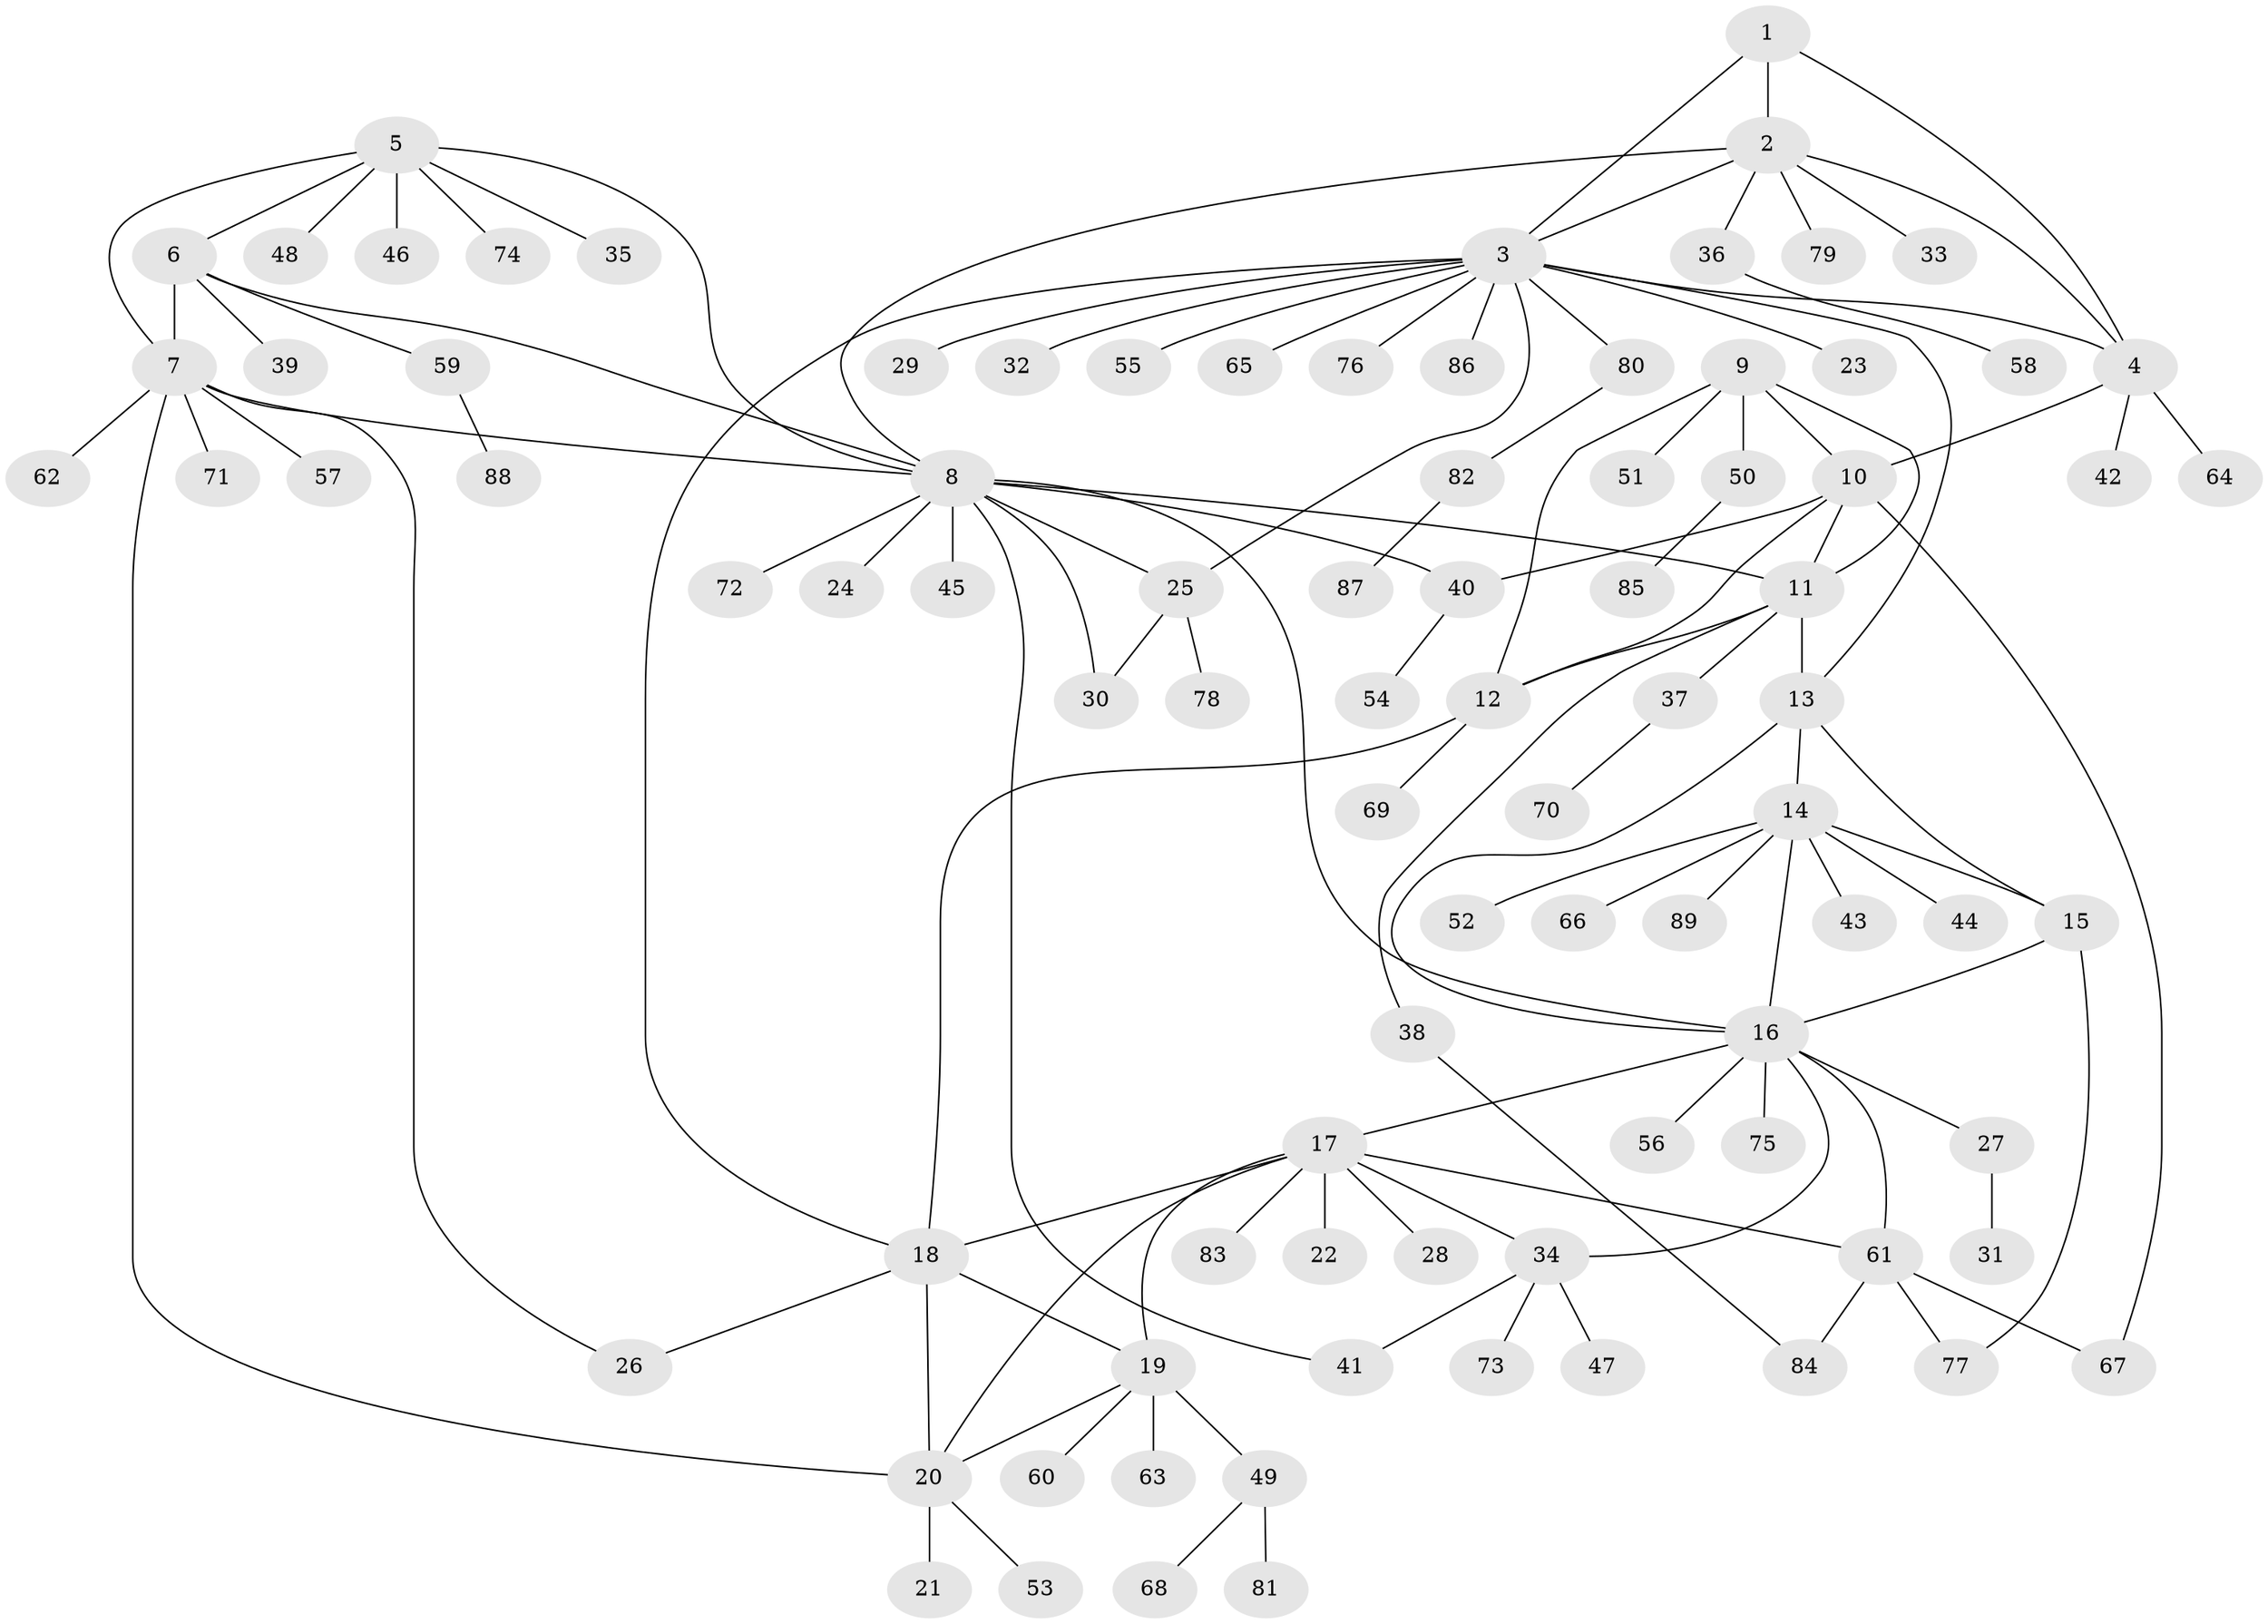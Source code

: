 // coarse degree distribution, {3: 0.047619047619047616, 6: 0.07936507936507936, 13: 0.015873015873015872, 5: 0.06349206349206349, 4: 0.047619047619047616, 7: 0.047619047619047616, 12: 0.015873015873015872, 8: 0.031746031746031744, 1: 0.49206349206349204, 2: 0.15873015873015872}
// Generated by graph-tools (version 1.1) at 2025/52/03/04/25 22:52:07]
// undirected, 89 vertices, 119 edges
graph export_dot {
  node [color=gray90,style=filled];
  1;
  2;
  3;
  4;
  5;
  6;
  7;
  8;
  9;
  10;
  11;
  12;
  13;
  14;
  15;
  16;
  17;
  18;
  19;
  20;
  21;
  22;
  23;
  24;
  25;
  26;
  27;
  28;
  29;
  30;
  31;
  32;
  33;
  34;
  35;
  36;
  37;
  38;
  39;
  40;
  41;
  42;
  43;
  44;
  45;
  46;
  47;
  48;
  49;
  50;
  51;
  52;
  53;
  54;
  55;
  56;
  57;
  58;
  59;
  60;
  61;
  62;
  63;
  64;
  65;
  66;
  67;
  68;
  69;
  70;
  71;
  72;
  73;
  74;
  75;
  76;
  77;
  78;
  79;
  80;
  81;
  82;
  83;
  84;
  85;
  86;
  87;
  88;
  89;
  1 -- 2;
  1 -- 3;
  1 -- 4;
  2 -- 3;
  2 -- 4;
  2 -- 8;
  2 -- 33;
  2 -- 36;
  2 -- 79;
  3 -- 4;
  3 -- 13;
  3 -- 18;
  3 -- 23;
  3 -- 25;
  3 -- 29;
  3 -- 32;
  3 -- 55;
  3 -- 65;
  3 -- 76;
  3 -- 80;
  3 -- 86;
  4 -- 10;
  4 -- 42;
  4 -- 64;
  5 -- 6;
  5 -- 7;
  5 -- 8;
  5 -- 35;
  5 -- 46;
  5 -- 48;
  5 -- 74;
  6 -- 7;
  6 -- 8;
  6 -- 39;
  6 -- 59;
  7 -- 8;
  7 -- 20;
  7 -- 26;
  7 -- 57;
  7 -- 62;
  7 -- 71;
  8 -- 11;
  8 -- 16;
  8 -- 24;
  8 -- 25;
  8 -- 30;
  8 -- 40;
  8 -- 41;
  8 -- 45;
  8 -- 72;
  9 -- 10;
  9 -- 11;
  9 -- 12;
  9 -- 50;
  9 -- 51;
  10 -- 11;
  10 -- 12;
  10 -- 40;
  10 -- 67;
  11 -- 12;
  11 -- 13;
  11 -- 37;
  11 -- 38;
  12 -- 18;
  12 -- 69;
  13 -- 14;
  13 -- 15;
  13 -- 16;
  14 -- 15;
  14 -- 16;
  14 -- 43;
  14 -- 44;
  14 -- 52;
  14 -- 66;
  14 -- 89;
  15 -- 16;
  15 -- 77;
  16 -- 17;
  16 -- 27;
  16 -- 34;
  16 -- 56;
  16 -- 61;
  16 -- 75;
  17 -- 18;
  17 -- 19;
  17 -- 20;
  17 -- 22;
  17 -- 28;
  17 -- 34;
  17 -- 61;
  17 -- 83;
  18 -- 19;
  18 -- 20;
  18 -- 26;
  19 -- 20;
  19 -- 49;
  19 -- 60;
  19 -- 63;
  20 -- 21;
  20 -- 53;
  25 -- 30;
  25 -- 78;
  27 -- 31;
  34 -- 41;
  34 -- 47;
  34 -- 73;
  36 -- 58;
  37 -- 70;
  38 -- 84;
  40 -- 54;
  49 -- 68;
  49 -- 81;
  50 -- 85;
  59 -- 88;
  61 -- 67;
  61 -- 77;
  61 -- 84;
  80 -- 82;
  82 -- 87;
}
